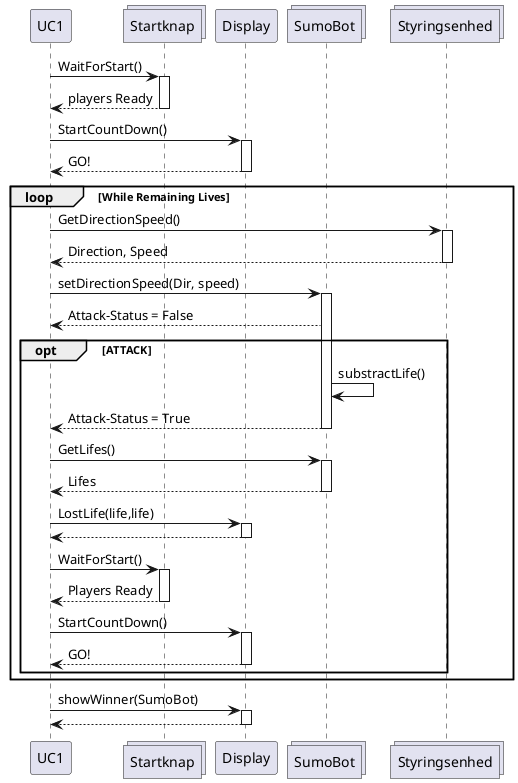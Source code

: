 @startuml

participant UC1
collections Startknap
participant Display
collections SumoBot
collections Styringsenhed

' ***Pkt 1***
UC1 -> Startknap: WaitForStart()
activate Startknap
UC1 <-- Startknap: players Ready
deactivate Startknap
' ***Pkt 2***
UC1 -> Display: StartCountDown()
activate Display
UC1 <-- Display: GO!
deactivate Display
loop While Remaining Lives
' ***Pkt 3***
    UC1 -> Styringsenhed: GetDirectionSpeed()
    activate Styringsenhed
    UC1 <-- Styringsenhed: Direction, Speed
    deactivate Styringsenhed
    UC1 -> SumoBot: setDirectionSpeed(Dir, speed)
    activate SumoBot
    UC1 <-- SumoBot: Attack-Status = False
' ***Pkt 4***    
    opt ATTACK
        SumoBot -> SumoBot : substractLife()
        UC1 <-- SumoBot: Attack-Status = True
        deactivate SumoBot
' ***Pkt 5***
        UC1 -> SumoBot : GetLifes()
        activate SumoBot
        SumoBot --> UC1 : Lifes
        deactivate SumoBot
        UC1 -> Display : LostLife(life,life)
        activate Display
        Display --> UC1 :
        deactivate Display 
'***Pkt 6***
        UC1 -> Startknap : WaitForStart()
        activate Startknap
        Startknap --> UC1 : Players Ready
        deactivate Startknap
'***Pkt 7***
        UC1 -> Display : StartCountDown()
        activate Display
        Display --> UC1 : GO!
        deactivate Display
    end opt
end loop
'***Pkt 9***
        UC1 -> Display : showWinner(SumoBot)
        activate Display
        Display --> UC1 :
        deactivate Display    





@enduml